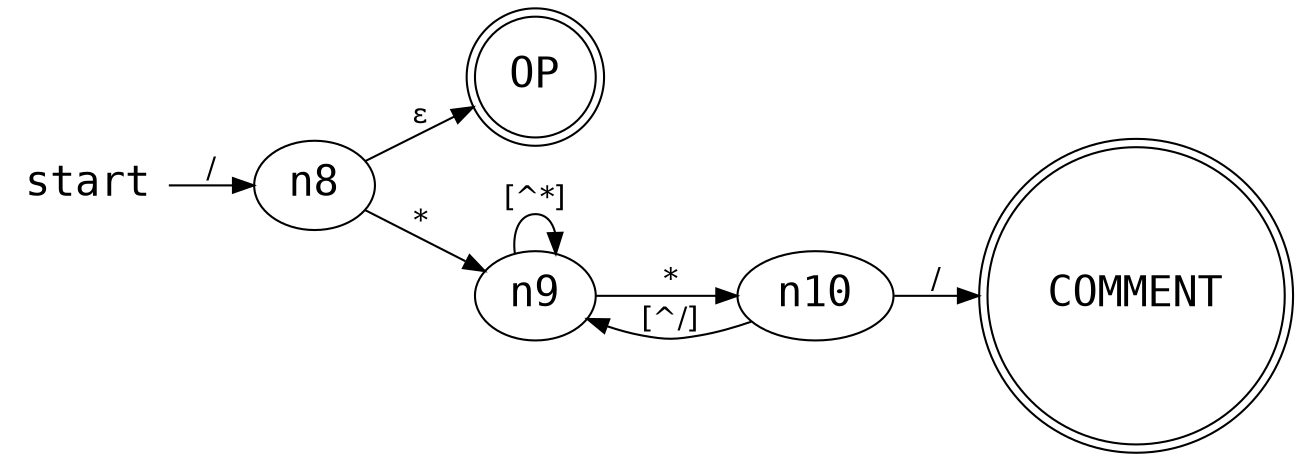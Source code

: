 digraph NFA {
	rankdir=LR;
	node [fontsize=20 fontname=Consolas]

	start [shape=plaintext]
	s10   [label="OP"          shape=doublecircle]
	s11   [label="COMMENT"     shape=doublecircle]
	
	start -> n8 [label="/"]
	n8 -> s10 [label="ε"]
	n8 -> n9 [label="*"]
	n9 -> n9 [label="[^*]"]
	n9 -> n10 [label="*"]
	n10 -> n9 [label="[^/]"]
	n10 -> s11 [label="/"]
}